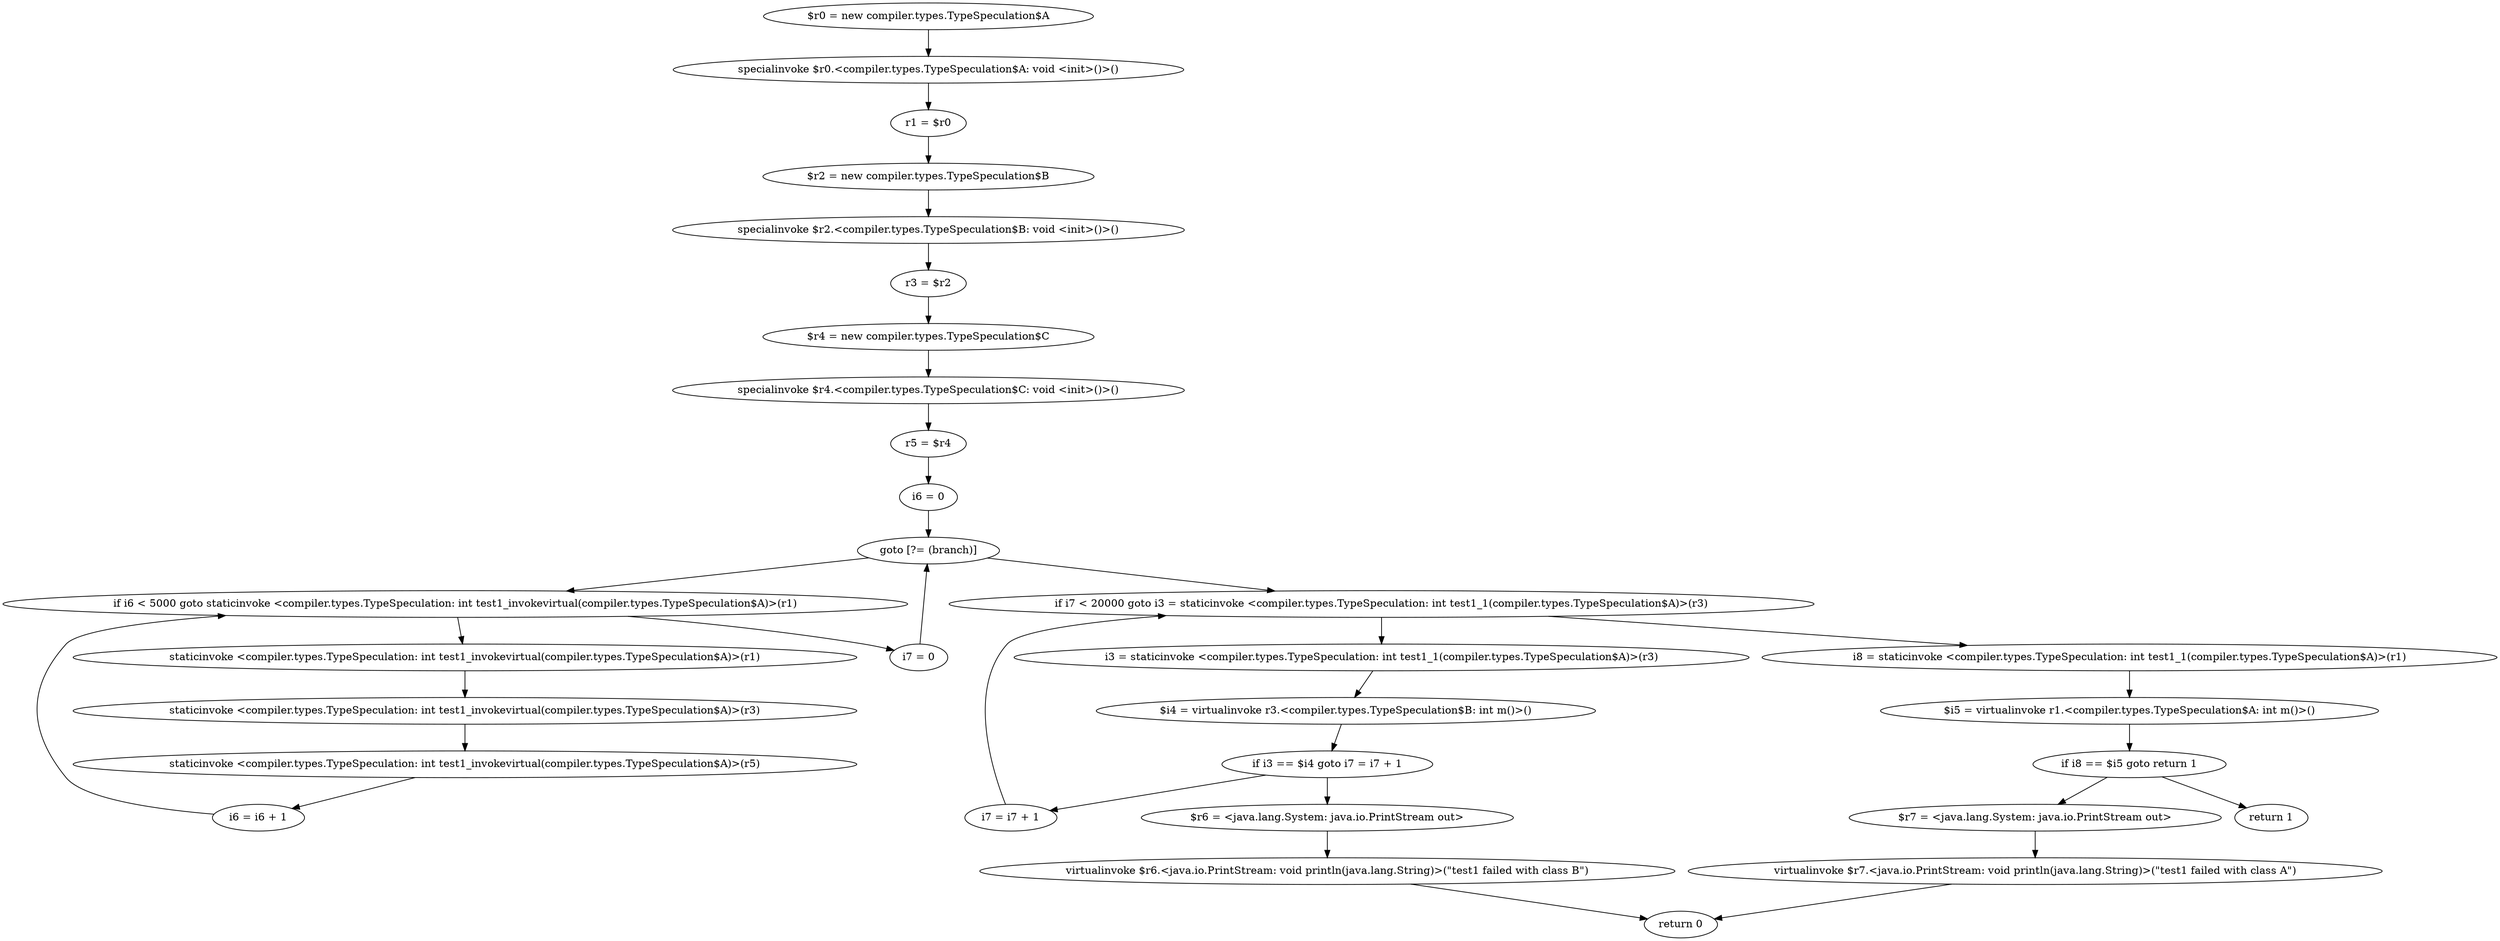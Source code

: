 digraph "unitGraph" {
    "$r0 = new compiler.types.TypeSpeculation$A"
    "specialinvoke $r0.<compiler.types.TypeSpeculation$A: void <init>()>()"
    "r1 = $r0"
    "$r2 = new compiler.types.TypeSpeculation$B"
    "specialinvoke $r2.<compiler.types.TypeSpeculation$B: void <init>()>()"
    "r3 = $r2"
    "$r4 = new compiler.types.TypeSpeculation$C"
    "specialinvoke $r4.<compiler.types.TypeSpeculation$C: void <init>()>()"
    "r5 = $r4"
    "i6 = 0"
    "goto [?= (branch)]"
    "staticinvoke <compiler.types.TypeSpeculation: int test1_invokevirtual(compiler.types.TypeSpeculation$A)>(r1)"
    "staticinvoke <compiler.types.TypeSpeculation: int test1_invokevirtual(compiler.types.TypeSpeculation$A)>(r3)"
    "staticinvoke <compiler.types.TypeSpeculation: int test1_invokevirtual(compiler.types.TypeSpeculation$A)>(r5)"
    "i6 = i6 + 1"
    "if i6 < 5000 goto staticinvoke <compiler.types.TypeSpeculation: int test1_invokevirtual(compiler.types.TypeSpeculation$A)>(r1)"
    "i7 = 0"
    "i3 = staticinvoke <compiler.types.TypeSpeculation: int test1_1(compiler.types.TypeSpeculation$A)>(r3)"
    "$i4 = virtualinvoke r3.<compiler.types.TypeSpeculation$B: int m()>()"
    "if i3 == $i4 goto i7 = i7 + 1"
    "$r6 = <java.lang.System: java.io.PrintStream out>"
    "virtualinvoke $r6.<java.io.PrintStream: void println(java.lang.String)>(\"test1 failed with class B\")"
    "return 0"
    "i7 = i7 + 1"
    "if i7 < 20000 goto i3 = staticinvoke <compiler.types.TypeSpeculation: int test1_1(compiler.types.TypeSpeculation$A)>(r3)"
    "i8 = staticinvoke <compiler.types.TypeSpeculation: int test1_1(compiler.types.TypeSpeculation$A)>(r1)"
    "$i5 = virtualinvoke r1.<compiler.types.TypeSpeculation$A: int m()>()"
    "if i8 == $i5 goto return 1"
    "$r7 = <java.lang.System: java.io.PrintStream out>"
    "virtualinvoke $r7.<java.io.PrintStream: void println(java.lang.String)>(\"test1 failed with class A\")"
    "return 1"
    "$r0 = new compiler.types.TypeSpeculation$A"->"specialinvoke $r0.<compiler.types.TypeSpeculation$A: void <init>()>()";
    "specialinvoke $r0.<compiler.types.TypeSpeculation$A: void <init>()>()"->"r1 = $r0";
    "r1 = $r0"->"$r2 = new compiler.types.TypeSpeculation$B";
    "$r2 = new compiler.types.TypeSpeculation$B"->"specialinvoke $r2.<compiler.types.TypeSpeculation$B: void <init>()>()";
    "specialinvoke $r2.<compiler.types.TypeSpeculation$B: void <init>()>()"->"r3 = $r2";
    "r3 = $r2"->"$r4 = new compiler.types.TypeSpeculation$C";
    "$r4 = new compiler.types.TypeSpeculation$C"->"specialinvoke $r4.<compiler.types.TypeSpeculation$C: void <init>()>()";
    "specialinvoke $r4.<compiler.types.TypeSpeculation$C: void <init>()>()"->"r5 = $r4";
    "r5 = $r4"->"i6 = 0";
    "i6 = 0"->"goto [?= (branch)]";
    "goto [?= (branch)]"->"if i6 < 5000 goto staticinvoke <compiler.types.TypeSpeculation: int test1_invokevirtual(compiler.types.TypeSpeculation$A)>(r1)";
    "staticinvoke <compiler.types.TypeSpeculation: int test1_invokevirtual(compiler.types.TypeSpeculation$A)>(r1)"->"staticinvoke <compiler.types.TypeSpeculation: int test1_invokevirtual(compiler.types.TypeSpeculation$A)>(r3)";
    "staticinvoke <compiler.types.TypeSpeculation: int test1_invokevirtual(compiler.types.TypeSpeculation$A)>(r3)"->"staticinvoke <compiler.types.TypeSpeculation: int test1_invokevirtual(compiler.types.TypeSpeculation$A)>(r5)";
    "staticinvoke <compiler.types.TypeSpeculation: int test1_invokevirtual(compiler.types.TypeSpeculation$A)>(r5)"->"i6 = i6 + 1";
    "i6 = i6 + 1"->"if i6 < 5000 goto staticinvoke <compiler.types.TypeSpeculation: int test1_invokevirtual(compiler.types.TypeSpeculation$A)>(r1)";
    "if i6 < 5000 goto staticinvoke <compiler.types.TypeSpeculation: int test1_invokevirtual(compiler.types.TypeSpeculation$A)>(r1)"->"i7 = 0";
    "if i6 < 5000 goto staticinvoke <compiler.types.TypeSpeculation: int test1_invokevirtual(compiler.types.TypeSpeculation$A)>(r1)"->"staticinvoke <compiler.types.TypeSpeculation: int test1_invokevirtual(compiler.types.TypeSpeculation$A)>(r1)";
    "i7 = 0"->"goto [?= (branch)]";
    "goto [?= (branch)]"->"if i7 < 20000 goto i3 = staticinvoke <compiler.types.TypeSpeculation: int test1_1(compiler.types.TypeSpeculation$A)>(r3)";
    "i3 = staticinvoke <compiler.types.TypeSpeculation: int test1_1(compiler.types.TypeSpeculation$A)>(r3)"->"$i4 = virtualinvoke r3.<compiler.types.TypeSpeculation$B: int m()>()";
    "$i4 = virtualinvoke r3.<compiler.types.TypeSpeculation$B: int m()>()"->"if i3 == $i4 goto i7 = i7 + 1";
    "if i3 == $i4 goto i7 = i7 + 1"->"$r6 = <java.lang.System: java.io.PrintStream out>";
    "if i3 == $i4 goto i7 = i7 + 1"->"i7 = i7 + 1";
    "$r6 = <java.lang.System: java.io.PrintStream out>"->"virtualinvoke $r6.<java.io.PrintStream: void println(java.lang.String)>(\"test1 failed with class B\")";
    "virtualinvoke $r6.<java.io.PrintStream: void println(java.lang.String)>(\"test1 failed with class B\")"->"return 0";
    "i7 = i7 + 1"->"if i7 < 20000 goto i3 = staticinvoke <compiler.types.TypeSpeculation: int test1_1(compiler.types.TypeSpeculation$A)>(r3)";
    "if i7 < 20000 goto i3 = staticinvoke <compiler.types.TypeSpeculation: int test1_1(compiler.types.TypeSpeculation$A)>(r3)"->"i8 = staticinvoke <compiler.types.TypeSpeculation: int test1_1(compiler.types.TypeSpeculation$A)>(r1)";
    "if i7 < 20000 goto i3 = staticinvoke <compiler.types.TypeSpeculation: int test1_1(compiler.types.TypeSpeculation$A)>(r3)"->"i3 = staticinvoke <compiler.types.TypeSpeculation: int test1_1(compiler.types.TypeSpeculation$A)>(r3)";
    "i8 = staticinvoke <compiler.types.TypeSpeculation: int test1_1(compiler.types.TypeSpeculation$A)>(r1)"->"$i5 = virtualinvoke r1.<compiler.types.TypeSpeculation$A: int m()>()";
    "$i5 = virtualinvoke r1.<compiler.types.TypeSpeculation$A: int m()>()"->"if i8 == $i5 goto return 1";
    "if i8 == $i5 goto return 1"->"$r7 = <java.lang.System: java.io.PrintStream out>";
    "if i8 == $i5 goto return 1"->"return 1";
    "$r7 = <java.lang.System: java.io.PrintStream out>"->"virtualinvoke $r7.<java.io.PrintStream: void println(java.lang.String)>(\"test1 failed with class A\")";
    "virtualinvoke $r7.<java.io.PrintStream: void println(java.lang.String)>(\"test1 failed with class A\")"->"return 0";
}
